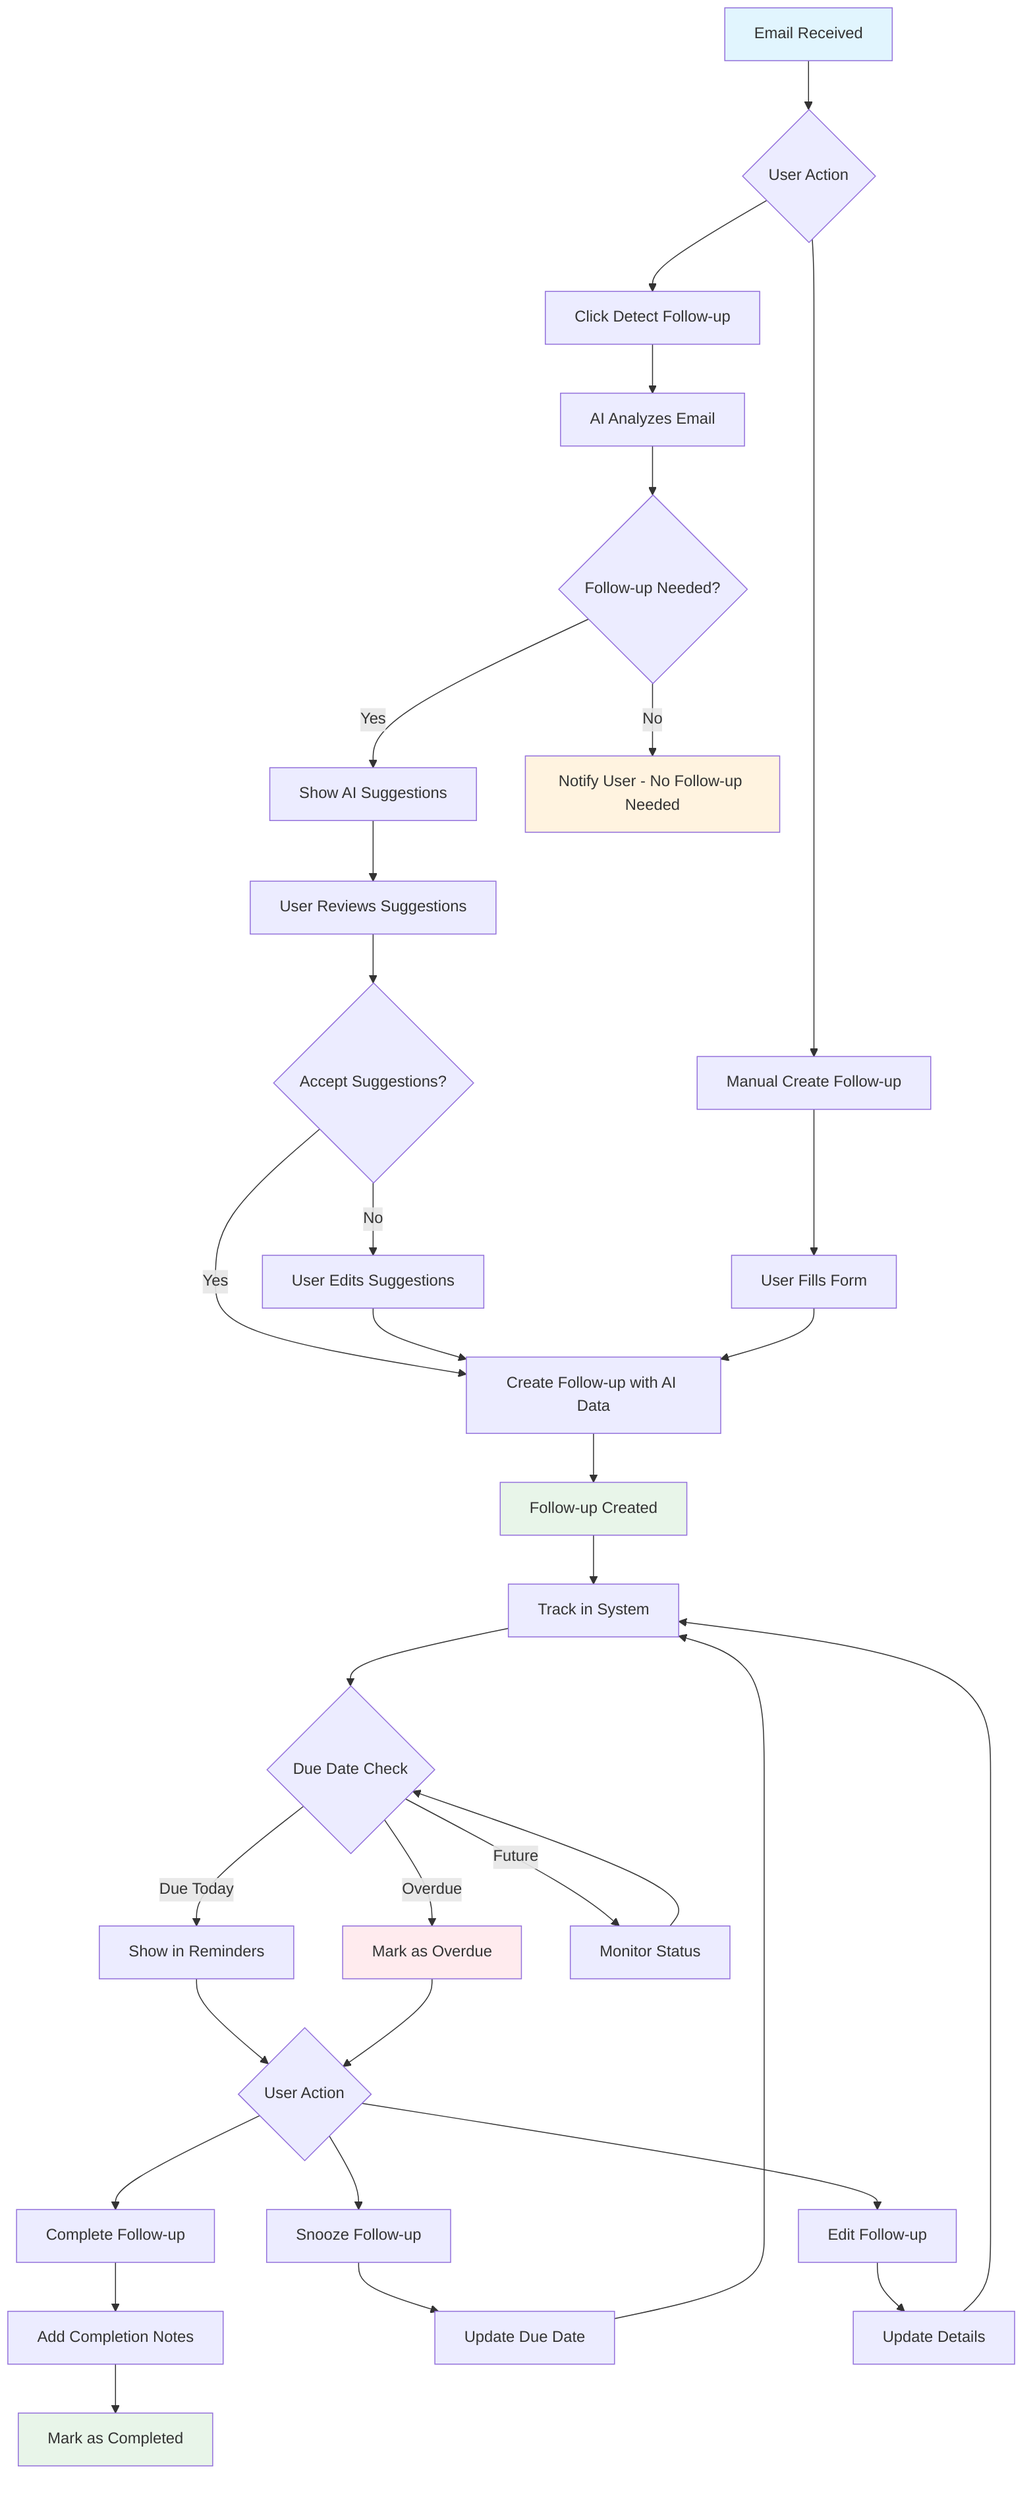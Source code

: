 graph TD
    A[Email Received] --> B{User Action}
    B --> C[Click Detect Follow-up]
    B --> D[Manual Create Follow-up]
    
    C --> E[AI Analyzes Email]
    E --> F{Follow-up Needed?}
    
    F -->|Yes| G[Show AI Suggestions]
    F -->|No| H[Notify User - No Follow-up Needed]
    
    G --> I[User Reviews Suggestions]
    I --> J{Accept Suggestions?}
    
    J -->|Yes| K[Create Follow-up with AI Data]
    J -->|No| L[User Edits Suggestions]
    L --> K
    
    D --> M[User Fills Form]
    M --> K
    
    K --> N[Follow-up Created]
    N --> O[Track in System]
    
    O --> P{Due Date Check}
    P -->|Due Today| Q[Show in Reminders]
    P -->|Overdue| R[Mark as Overdue]
    P -->|Future| S[Monitor Status]
    
    Q --> T{User Action}
    R --> T
    S --> P
    
    T --> U[Complete Follow-up]
    T --> V[Snooze Follow-up]
    T --> W[Edit Follow-up]
    
    U --> X[Add Completion Notes]
    X --> Y[Mark as Completed]
    
    V --> Z[Update Due Date]
    Z --> O
    
    W --> AA[Update Details]
    AA --> O

    style A fill:#e1f5fe
    style N fill:#e8f5e9
    style Y fill:#e8f5e9
    style H fill:#fff3e0
    style R fill:#ffebee